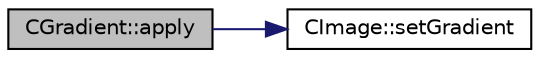 digraph "CGradient::apply"
{
 // LATEX_PDF_SIZE
  edge [fontname="Helvetica",fontsize="10",labelfontname="Helvetica",labelfontsize="10"];
  node [fontname="Helvetica",fontsize="10",shape=record];
  rankdir="LR";
  Node1 [label="CGradient::apply",height=0.2,width=0.4,color="black", fillcolor="grey75", style="filled", fontcolor="black",tooltip=" "];
  Node1 -> Node2 [color="midnightblue",fontsize="10",style="solid",fontname="Helvetica"];
  Node2 [label="CImage::setGradient",height=0.2,width=0.4,color="black", fillcolor="white", style="filled",URL="$classCImage.html#aab3414da3805bccc2136556a87d90b79",tooltip=" "];
}
